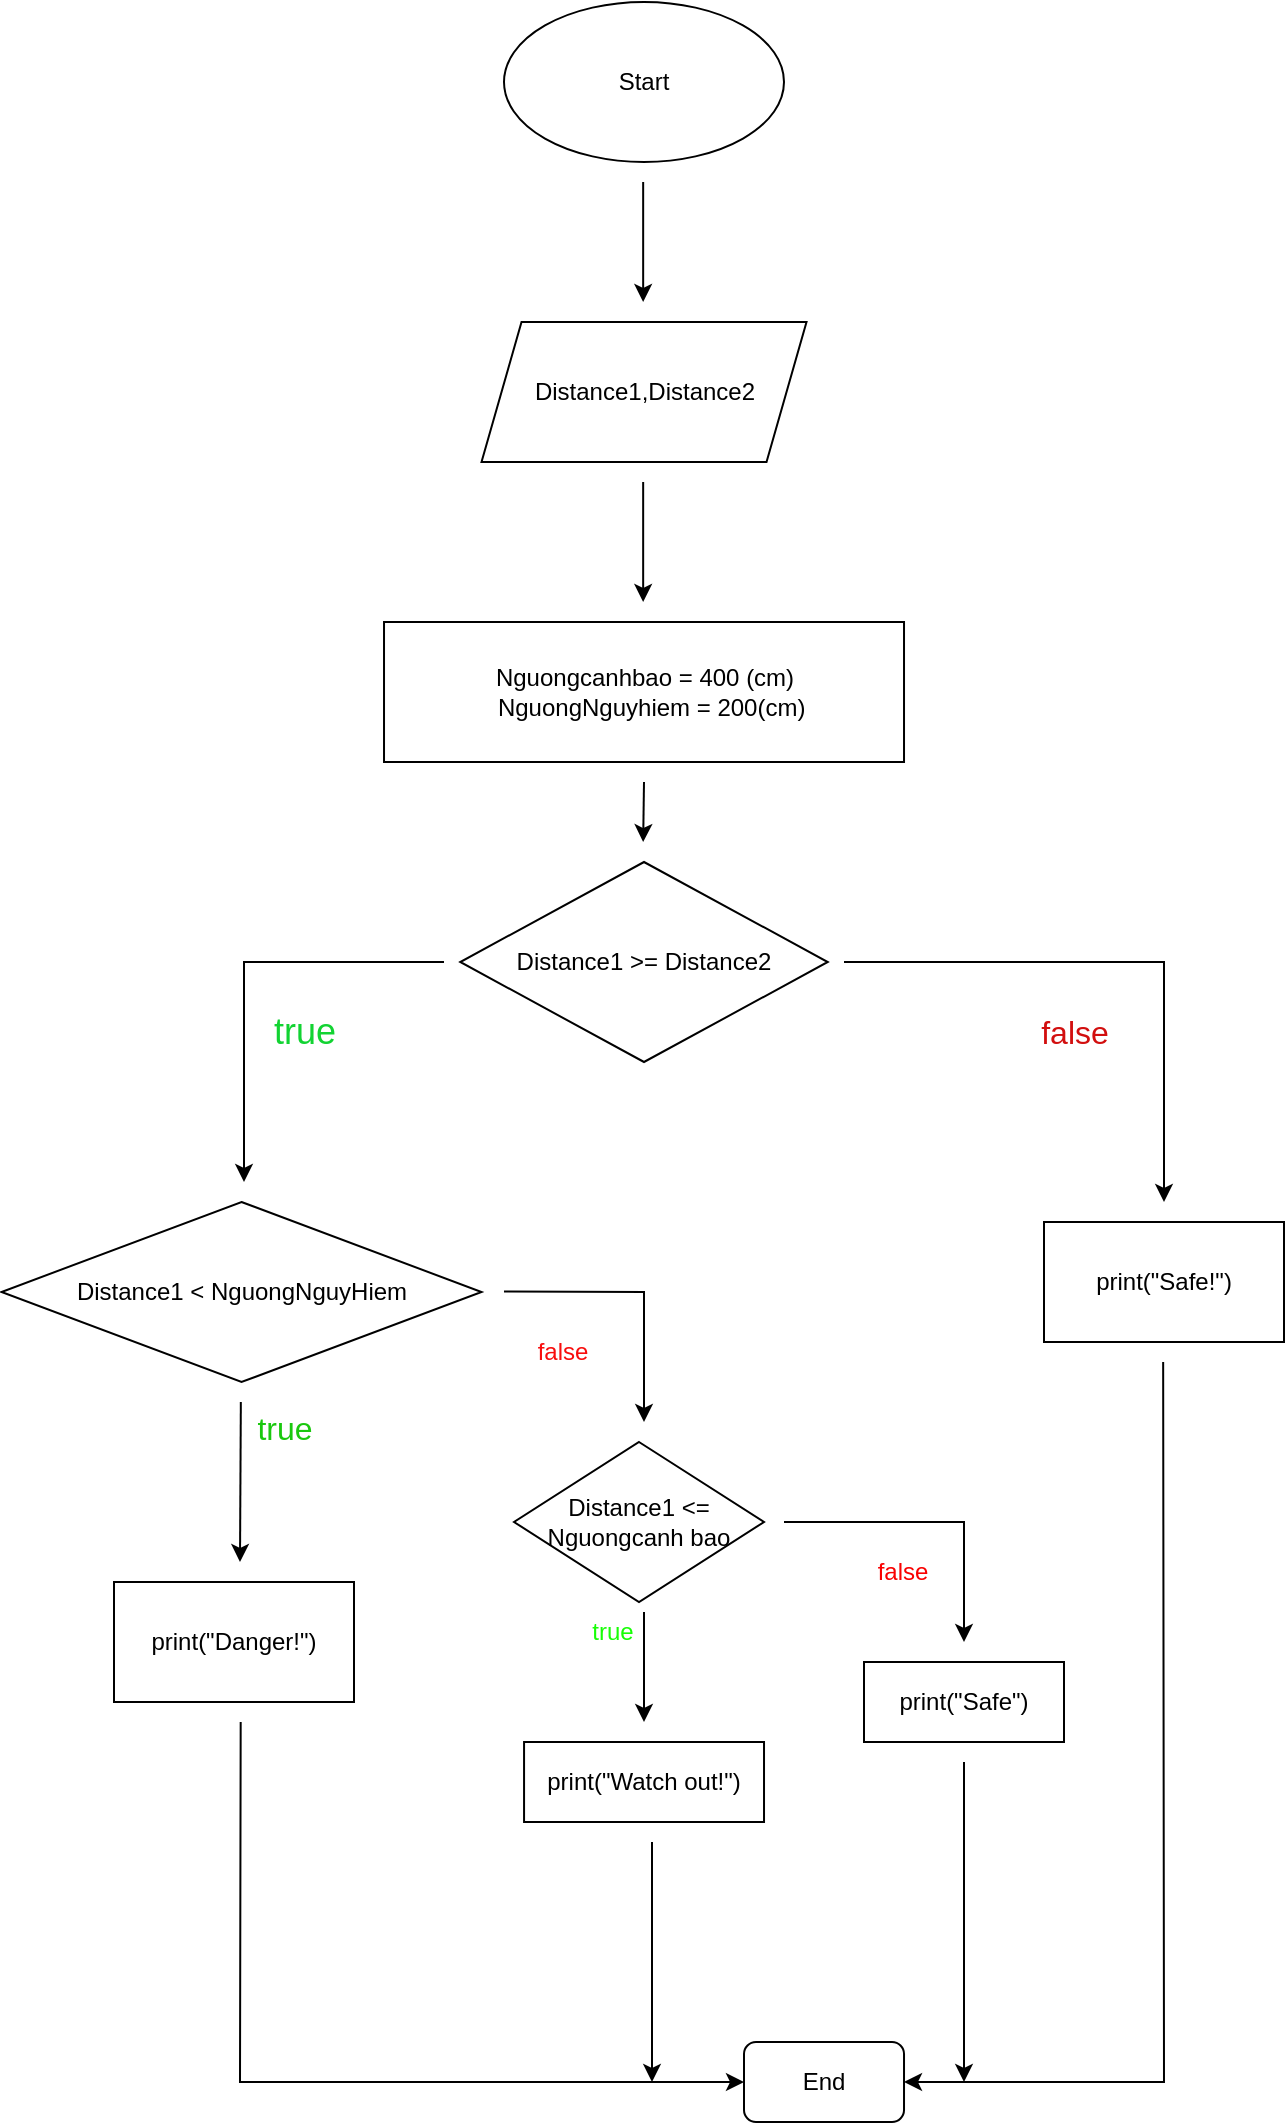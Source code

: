 <mxfile version="21.2.9" type="github">
  <diagram name="Trang-1" id="EtQ1Zq2REr5mAceUqS0x">
    <mxGraphModel dx="1562" dy="778" grid="1" gridSize="10" guides="1" tooltips="1" connect="1" arrows="1" fold="1" page="1" pageScale="1" pageWidth="827" pageHeight="1169" math="0" shadow="0">
      <root>
        <mxCell id="0" />
        <mxCell id="1" parent="0" />
        <mxCell id="tHVWnyWgpPl_E64-fJc9-1" value="Start" style="ellipse;whiteSpace=wrap;html=1;" parent="1" vertex="1">
          <mxGeometry x="360" y="240" width="140" height="80" as="geometry" />
        </mxCell>
        <mxCell id="tHVWnyWgpPl_E64-fJc9-3" value="Distance1,Distance2" style="shape=parallelogram;perimeter=parallelogramPerimeter;whiteSpace=wrap;html=1;fixedSize=1;align=center;" parent="1" vertex="1">
          <mxGeometry x="348.76" y="400" width="162.5" height="70" as="geometry" />
        </mxCell>
        <mxCell id="tHVWnyWgpPl_E64-fJc9-12" value="Distance1 &amp;gt;= Distance2" style="rhombus;whiteSpace=wrap;html=1;" parent="1" vertex="1">
          <mxGeometry x="338.13" y="670" width="183.75" height="100" as="geometry" />
        </mxCell>
        <mxCell id="tHVWnyWgpPl_E64-fJc9-22" value="" style="endArrow=classic;html=1;rounded=0;" parent="1" edge="1">
          <mxGeometry width="50" height="50" relative="1" as="geometry">
            <mxPoint x="429.58" y="330" as="sourcePoint" />
            <mxPoint x="429.58" y="390" as="targetPoint" />
            <Array as="points">
              <mxPoint x="429.58" y="350" />
            </Array>
          </mxGeometry>
        </mxCell>
        <mxCell id="tHVWnyWgpPl_E64-fJc9-23" value="" style="endArrow=classic;html=1;rounded=0;" parent="1" edge="1">
          <mxGeometry width="50" height="50" relative="1" as="geometry">
            <mxPoint x="430" y="630" as="sourcePoint" />
            <mxPoint x="429.58" y="660" as="targetPoint" />
          </mxGeometry>
        </mxCell>
        <mxCell id="tHVWnyWgpPl_E64-fJc9-28" value="" style="endArrow=classic;html=1;rounded=0;" parent="1" edge="1">
          <mxGeometry width="50" height="50" relative="1" as="geometry">
            <mxPoint x="330" y="720" as="sourcePoint" />
            <mxPoint x="230" y="830" as="targetPoint" />
            <Array as="points">
              <mxPoint x="230" y="720" />
            </Array>
          </mxGeometry>
        </mxCell>
        <mxCell id="tHVWnyWgpPl_E64-fJc9-30" value="true" style="text;html=1;align=center;verticalAlign=middle;resizable=0;points=[];autosize=1;strokeColor=none;fillColor=none;fontColor=#12d332;fontSize=18;" parent="1" vertex="1">
          <mxGeometry x="235" y="735" width="50" height="40" as="geometry" />
        </mxCell>
        <mxCell id="tHVWnyWgpPl_E64-fJc9-32" value="" style="endArrow=classic;html=1;rounded=0;" parent="1" edge="1">
          <mxGeometry width="50" height="50" relative="1" as="geometry">
            <mxPoint x="429.58" y="480" as="sourcePoint" />
            <mxPoint x="429.58" y="540" as="targetPoint" />
          </mxGeometry>
        </mxCell>
        <mxCell id="tHVWnyWgpPl_E64-fJc9-33" value="" style="rounded=0;whiteSpace=wrap;html=1;" parent="1" vertex="1">
          <mxGeometry x="300.01" y="550" width="260" height="70" as="geometry" />
        </mxCell>
        <mxCell id="tHVWnyWgpPl_E64-fJc9-34" value="Nguongcanhbao = 400 (cm)&lt;br&gt;&amp;nbsp; NguongNguyhiem = 200(cm)" style="text;html=1;align=center;verticalAlign=middle;resizable=0;points=[];autosize=1;strokeColor=none;fillColor=none;" parent="1" vertex="1">
          <mxGeometry x="340" y="565" width="180" height="40" as="geometry" />
        </mxCell>
        <mxCell id="tHVWnyWgpPl_E64-fJc9-35" value="Distance1 &amp;lt; NguongNguyHiem" style="rhombus;whiteSpace=wrap;html=1;" parent="1" vertex="1">
          <mxGeometry x="108.76" y="840" width="240" height="90" as="geometry" />
        </mxCell>
        <mxCell id="tHVWnyWgpPl_E64-fJc9-38" value="" style="endArrow=classic;html=1;rounded=0;fontColor=#2ae21d;" parent="1" edge="1">
          <mxGeometry width="50" height="50" relative="1" as="geometry">
            <mxPoint x="228.42" y="940" as="sourcePoint" />
            <mxPoint x="228" y="1020" as="targetPoint" />
          </mxGeometry>
        </mxCell>
        <mxCell id="tHVWnyWgpPl_E64-fJc9-39" value="true" style="text;html=1;align=center;verticalAlign=middle;resizable=0;points=[];autosize=1;strokeColor=none;fillColor=none;fontSize=16;fontColor=#1ac80e;" parent="1" vertex="1">
          <mxGeometry x="225" y="938" width="50" height="30" as="geometry" />
        </mxCell>
        <mxCell id="tHVWnyWgpPl_E64-fJc9-40" value="print(&quot;Danger!&quot;)" style="rounded=0;whiteSpace=wrap;html=1;" parent="1" vertex="1">
          <mxGeometry x="165" y="1030" width="120" height="60" as="geometry" />
        </mxCell>
        <mxCell id="tHVWnyWgpPl_E64-fJc9-41" value="" style="endArrow=classic;html=1;rounded=0;" parent="1" edge="1">
          <mxGeometry width="50" height="50" relative="1" as="geometry">
            <mxPoint x="360" y="884.76" as="sourcePoint" />
            <mxPoint x="430" y="950" as="targetPoint" />
            <Array as="points">
              <mxPoint x="430" y="885" />
            </Array>
          </mxGeometry>
        </mxCell>
        <mxCell id="tHVWnyWgpPl_E64-fJc9-42" value="false" style="text;html=1;align=center;verticalAlign=middle;resizable=0;points=[];autosize=1;strokeColor=none;fillColor=none;fontColor=#f80d0d;" parent="1" vertex="1">
          <mxGeometry x="364" y="900" width="50" height="30" as="geometry" />
        </mxCell>
        <mxCell id="tHVWnyWgpPl_E64-fJc9-44" value="Distance1 &amp;lt;= Nguongcanh bao" style="rhombus;whiteSpace=wrap;html=1;" parent="1" vertex="1">
          <mxGeometry x="365.02" y="960" width="124.98" height="80" as="geometry" />
        </mxCell>
        <mxCell id="tHVWnyWgpPl_E64-fJc9-45" value="" style="endArrow=classic;html=1;rounded=0;" parent="1" edge="1">
          <mxGeometry width="50" height="50" relative="1" as="geometry">
            <mxPoint x="430" y="1045" as="sourcePoint" />
            <mxPoint x="430" y="1100" as="targetPoint" />
          </mxGeometry>
        </mxCell>
        <mxCell id="tHVWnyWgpPl_E64-fJc9-46" value="true" style="text;html=1;align=center;verticalAlign=middle;resizable=0;points=[];autosize=1;strokeColor=none;fillColor=none;fontColor=#17fe06;" parent="1" vertex="1">
          <mxGeometry x="394" y="1040" width="40" height="30" as="geometry" />
        </mxCell>
        <mxCell id="tHVWnyWgpPl_E64-fJc9-47" value="print(&quot;Watch out!&quot;)" style="rounded=0;whiteSpace=wrap;html=1;" parent="1" vertex="1">
          <mxGeometry x="370.03" y="1110" width="119.98" height="40" as="geometry" />
        </mxCell>
        <mxCell id="tHVWnyWgpPl_E64-fJc9-50" value="" style="endArrow=classic;html=1;rounded=0;" parent="1" edge="1">
          <mxGeometry width="50" height="50" relative="1" as="geometry">
            <mxPoint x="500" y="1000" as="sourcePoint" />
            <mxPoint x="590" y="1060" as="targetPoint" />
            <Array as="points">
              <mxPoint x="590" y="1000" />
            </Array>
          </mxGeometry>
        </mxCell>
        <mxCell id="tHVWnyWgpPl_E64-fJc9-51" value="false" style="text;html=1;align=center;verticalAlign=middle;resizable=0;points=[];autosize=1;strokeColor=none;fillColor=none;fontColor=#f90101;" parent="1" vertex="1">
          <mxGeometry x="534" y="1010" width="50" height="30" as="geometry" />
        </mxCell>
        <mxCell id="tHVWnyWgpPl_E64-fJc9-52" value="print(&quot;Safe&quot;)" style="rounded=0;whiteSpace=wrap;html=1;" parent="1" vertex="1">
          <mxGeometry x="540" y="1070" width="100" height="40" as="geometry" />
        </mxCell>
        <mxCell id="tHVWnyWgpPl_E64-fJc9-53" value="" style="endArrow=classic;html=1;rounded=0;" parent="1" edge="1">
          <mxGeometry width="50" height="50" relative="1" as="geometry">
            <mxPoint x="530" y="720" as="sourcePoint" />
            <mxPoint x="690" y="840" as="targetPoint" />
            <Array as="points">
              <mxPoint x="690" y="720" />
            </Array>
          </mxGeometry>
        </mxCell>
        <mxCell id="tHVWnyWgpPl_E64-fJc9-54" value="false" style="text;html=1;align=center;verticalAlign=middle;resizable=0;points=[];autosize=1;strokeColor=none;fillColor=none;fontSize=16;fontColor=#d20f0f;" parent="1" vertex="1">
          <mxGeometry x="615" y="740" width="60" height="30" as="geometry" />
        </mxCell>
        <mxCell id="tHVWnyWgpPl_E64-fJc9-55" value="print(&quot;Safe!&quot;)" style="rounded=0;whiteSpace=wrap;html=1;" parent="1" vertex="1">
          <mxGeometry x="630" y="850" width="120" height="60" as="geometry" />
        </mxCell>
        <mxCell id="tHVWnyWgpPl_E64-fJc9-56" value="" style="endArrow=classic;html=1;rounded=0;" parent="1" edge="1">
          <mxGeometry width="50" height="50" relative="1" as="geometry">
            <mxPoint x="228.34" y="1100" as="sourcePoint" />
            <mxPoint x="480" y="1280" as="targetPoint" />
            <Array as="points">
              <mxPoint x="228" y="1280" />
            </Array>
          </mxGeometry>
        </mxCell>
        <mxCell id="tHVWnyWgpPl_E64-fJc9-59" value="" style="endArrow=classic;html=1;rounded=0;fontStyle=4" parent="1" edge="1">
          <mxGeometry width="50" height="50" relative="1" as="geometry">
            <mxPoint x="434" y="1160" as="sourcePoint" />
            <mxPoint x="434" y="1280" as="targetPoint" />
          </mxGeometry>
        </mxCell>
        <mxCell id="tHVWnyWgpPl_E64-fJc9-61" value="" style="endArrow=classic;html=1;rounded=0;" parent="1" edge="1">
          <mxGeometry width="50" height="50" relative="1" as="geometry">
            <mxPoint x="590" y="1120" as="sourcePoint" />
            <mxPoint x="590" y="1280" as="targetPoint" />
          </mxGeometry>
        </mxCell>
        <mxCell id="tHVWnyWgpPl_E64-fJc9-64" value="" style="endArrow=classic;html=1;rounded=0;entryX=1;entryY=0.5;entryDx=0;entryDy=0;" parent="1" target="tHVWnyWgpPl_E64-fJc9-65" edge="1">
          <mxGeometry width="50" height="50" relative="1" as="geometry">
            <mxPoint x="689.58" y="920" as="sourcePoint" />
            <mxPoint x="689.58" y="1280" as="targetPoint" />
            <Array as="points">
              <mxPoint x="690" y="1280" />
            </Array>
          </mxGeometry>
        </mxCell>
        <mxCell id="tHVWnyWgpPl_E64-fJc9-65" value="End" style="rounded=1;whiteSpace=wrap;html=1;" parent="1" vertex="1">
          <mxGeometry x="480" y="1260" width="80.01" height="40" as="geometry" />
        </mxCell>
      </root>
    </mxGraphModel>
  </diagram>
</mxfile>
